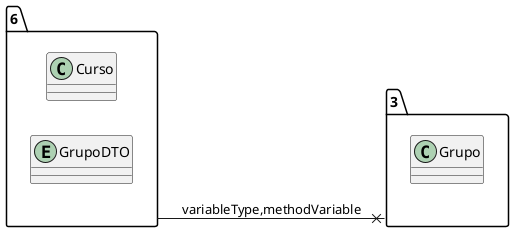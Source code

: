 @startuml 
allow_mixing
left to right direction
package "6"{
class Curso
entity GrupoDTO

}
package "3"{
class Grupo

}
"6" --x "3":variableType,methodVariable
@enduml